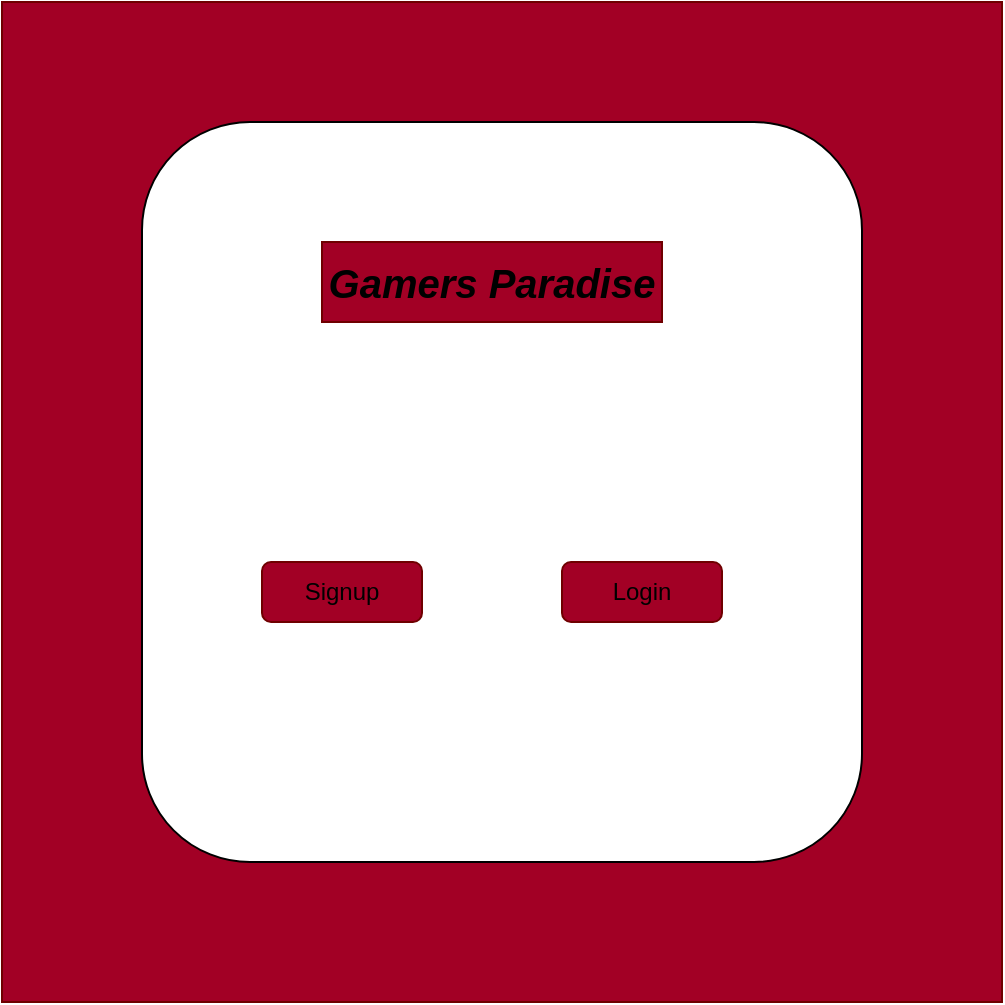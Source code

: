 <mxfile version="13.10.0" type="embed" pages="2">
    <diagram id="uhoOEoI9hlLcXCTmFK3V" name="Login">
        <mxGraphModel dx="1132" dy="314" grid="1" gridSize="10" guides="1" tooltips="1" connect="1" arrows="1" fold="1" page="1" pageScale="1" pageWidth="850" pageHeight="1100" math="0" shadow="0">
            <root>
                <mxCell id="0"/>
                <mxCell id="1" parent="0"/>
                <mxCell id="4" value="" style="whiteSpace=wrap;html=1;aspect=fixed;fillColor=#a20025;strokeColor=#6F0000;fontColor=#ffffff;" parent="1" vertex="1">
                    <mxGeometry x="-60" y="10" width="500" height="500" as="geometry"/>
                </mxCell>
                <mxCell id="5" value="" style="rounded=1;whiteSpace=wrap;html=1;" parent="1" vertex="1">
                    <mxGeometry x="10" y="70" width="360" height="370" as="geometry"/>
                </mxCell>
                <mxCell id="6" value="&lt;font style=&quot;font-size: 20px&quot; color=&quot;#000000&quot;&gt;&lt;i&gt;&lt;b&gt;Gamers Paradise&lt;/b&gt;&lt;/i&gt;&lt;/font&gt;" style="text;html=1;align=center;verticalAlign=middle;whiteSpace=wrap;rounded=0;fillColor=#a20025;strokeColor=#6F0000;fontColor=#ffffff;" parent="1" vertex="1">
                    <mxGeometry x="100" y="130" width="170" height="40" as="geometry"/>
                </mxCell>
                <mxCell id="7" value="" style="rounded=1;whiteSpace=wrap;html=1;fillColor=#a20025;strokeColor=#6F0000;fontColor=#ffffff;" parent="1" vertex="1">
                    <mxGeometry x="70" y="290" width="80" height="30" as="geometry"/>
                </mxCell>
                <mxCell id="8" value="" style="rounded=1;whiteSpace=wrap;html=1;fillColor=#a20025;strokeColor=#6F0000;fontColor=#ffffff;" parent="1" vertex="1">
                    <mxGeometry x="220" y="290" width="80" height="30" as="geometry"/>
                </mxCell>
                <mxCell id="9" value="&lt;font color=&quot;#000000&quot;&gt;Signup&lt;/font&gt;" style="text;html=1;strokeColor=none;fillColor=none;align=center;verticalAlign=middle;whiteSpace=wrap;rounded=0;" parent="1" vertex="1">
                    <mxGeometry x="90" y="295" width="40" height="20" as="geometry"/>
                </mxCell>
                <mxCell id="10" value="&lt;font color=&quot;#000000&quot;&gt;Login&lt;/font&gt;" style="text;html=1;strokeColor=none;fillColor=none;align=center;verticalAlign=middle;whiteSpace=wrap;rounded=0;" parent="1" vertex="1">
                    <mxGeometry x="240" y="295" width="40" height="20" as="geometry"/>
                </mxCell>
            </root>
        </mxGraphModel>
    </diagram>
    <diagram id="1E_OPK0Mgo3vjYOfdW7N" name="Table Templates">
        <mxGraphModel dx="1937" dy="773" grid="1" gridSize="10" guides="1" tooltips="1" connect="1" arrows="1" fold="1" page="1" pageScale="1" pageWidth="850" pageHeight="1100" math="0" shadow="0">
            <root>
                <mxCell id="Cr14tQAcP34XCD-SKwX_-0"/>
                <mxCell id="Cr14tQAcP34XCD-SKwX_-1" parent="Cr14tQAcP34XCD-SKwX_-0"/>
                <mxCell id="Cr14tQAcP34XCD-SKwX_-2" value="" style="edgeStyle=entityRelationEdgeStyle;endArrow=ERzeroToMany;startArrow=ERone;endFill=1;startFill=0;" parent="Cr14tQAcP34XCD-SKwX_-1" source="Cr14tQAcP34XCD-SKwX_-37" target="Cr14tQAcP34XCD-SKwX_-8" edge="1">
                    <mxGeometry width="100" height="100" relative="1" as="geometry">
                        <mxPoint x="340" y="720" as="sourcePoint"/>
                        <mxPoint x="440" y="620" as="targetPoint"/>
                    </mxGeometry>
                </mxCell>
                <mxCell id="Cr14tQAcP34XCD-SKwX_-3" value="" style="edgeStyle=entityRelationEdgeStyle;endArrow=ERzeroToMany;startArrow=ERone;endFill=1;startFill=0;" parent="Cr14tQAcP34XCD-SKwX_-1" source="Cr14tQAcP34XCD-SKwX_-5" target="Cr14tQAcP34XCD-SKwX_-30" edge="1">
                    <mxGeometry width="100" height="100" relative="1" as="geometry">
                        <mxPoint x="400" y="180" as="sourcePoint"/>
                        <mxPoint x="400" y="480" as="targetPoint"/>
                    </mxGeometry>
                </mxCell>
                <mxCell id="Cr14tQAcP34XCD-SKwX_-4" value="Posts" style="shape=table;startSize=30;container=1;collapsible=1;childLayout=tableLayout;fixedRows=1;rowLines=0;fontStyle=1;align=center;resizeLast=1;" parent="Cr14tQAcP34XCD-SKwX_-1" vertex="1">
                    <mxGeometry x="500" y="185" width="250" height="220" as="geometry"/>
                </mxCell>
                <mxCell id="Cr14tQAcP34XCD-SKwX_-5" value="" style="shape=partialRectangle;collapsible=0;dropTarget=0;pointerEvents=0;fillColor=none;points=[[0,0.5],[1,0.5]];portConstraint=eastwest;top=0;left=0;right=0;bottom=1;" parent="Cr14tQAcP34XCD-SKwX_-4" vertex="1">
                    <mxGeometry y="30" width="250" height="30" as="geometry"/>
                </mxCell>
                <mxCell id="Cr14tQAcP34XCD-SKwX_-6" value="PK" style="shape=partialRectangle;overflow=hidden;connectable=0;fillColor=none;top=0;left=0;bottom=0;right=0;fontStyle=1;" parent="Cr14tQAcP34XCD-SKwX_-5" vertex="1">
                    <mxGeometry width="30" height="30" as="geometry"/>
                </mxCell>
                <mxCell id="Cr14tQAcP34XCD-SKwX_-7" value="id" style="shape=partialRectangle;overflow=hidden;connectable=0;fillColor=none;top=0;left=0;bottom=0;right=0;align=left;spacingLeft=6;fontStyle=5;" parent="Cr14tQAcP34XCD-SKwX_-5" vertex="1">
                    <mxGeometry x="30" width="220" height="30" as="geometry"/>
                </mxCell>
                <mxCell id="Cr14tQAcP34XCD-SKwX_-8" value="" style="shape=partialRectangle;collapsible=0;dropTarget=0;pointerEvents=0;fillColor=none;points=[[0,0.5],[1,0.5]];portConstraint=eastwest;top=0;left=0;right=0;bottom=0;" parent="Cr14tQAcP34XCD-SKwX_-4" vertex="1">
                    <mxGeometry y="60" width="250" height="30" as="geometry"/>
                </mxCell>
                <mxCell id="Cr14tQAcP34XCD-SKwX_-9" value="FK1" style="shape=partialRectangle;overflow=hidden;connectable=0;fillColor=none;top=0;left=0;bottom=0;right=0;" parent="Cr14tQAcP34XCD-SKwX_-8" vertex="1">
                    <mxGeometry width="30" height="30" as="geometry"/>
                </mxCell>
                <mxCell id="Cr14tQAcP34XCD-SKwX_-10" value="userid" style="shape=partialRectangle;overflow=hidden;connectable=0;fillColor=none;top=0;left=0;bottom=0;right=0;align=left;spacingLeft=6;" parent="Cr14tQAcP34XCD-SKwX_-8" vertex="1">
                    <mxGeometry x="30" width="220" height="30" as="geometry"/>
                </mxCell>
                <mxCell id="Cr14tQAcP34XCD-SKwX_-11" value="" style="shape=partialRectangle;collapsible=0;dropTarget=0;pointerEvents=0;fillColor=none;points=[[0,0.5],[1,0.5]];portConstraint=eastwest;top=0;left=0;right=0;bottom=0;" parent="Cr14tQAcP34XCD-SKwX_-4" vertex="1">
                    <mxGeometry y="90" width="250" height="30" as="geometry"/>
                </mxCell>
                <mxCell id="Cr14tQAcP34XCD-SKwX_-12" value="" style="shape=partialRectangle;overflow=hidden;connectable=0;fillColor=none;top=0;left=0;bottom=0;right=0;" parent="Cr14tQAcP34XCD-SKwX_-11" vertex="1">
                    <mxGeometry width="30" height="30" as="geometry"/>
                </mxCell>
                <mxCell id="Cr14tQAcP34XCD-SKwX_-13" value="title" style="shape=partialRectangle;overflow=hidden;connectable=0;fillColor=none;top=0;left=0;bottom=0;right=0;align=left;spacingLeft=6;" parent="Cr14tQAcP34XCD-SKwX_-11" vertex="1">
                    <mxGeometry x="30" width="220" height="30" as="geometry"/>
                </mxCell>
                <mxCell id="Cr14tQAcP34XCD-SKwX_-14" value="" style="shape=partialRectangle;collapsible=0;dropTarget=0;pointerEvents=0;fillColor=none;points=[[0,0.5],[1,0.5]];portConstraint=eastwest;top=0;left=0;right=0;bottom=0;" parent="Cr14tQAcP34XCD-SKwX_-4" vertex="1">
                    <mxGeometry y="120" width="250" height="30" as="geometry"/>
                </mxCell>
                <mxCell id="Cr14tQAcP34XCD-SKwX_-15" value="" style="shape=partialRectangle;overflow=hidden;connectable=0;fillColor=none;top=0;left=0;bottom=0;right=0;" parent="Cr14tQAcP34XCD-SKwX_-14" vertex="1">
                    <mxGeometry width="30" height="30" as="geometry"/>
                </mxCell>
                <mxCell id="Cr14tQAcP34XCD-SKwX_-16" value="media" style="shape=partialRectangle;overflow=hidden;connectable=0;fillColor=none;top=0;left=0;bottom=0;right=0;align=left;spacingLeft=6;" parent="Cr14tQAcP34XCD-SKwX_-14" vertex="1">
                    <mxGeometry x="30" width="220" height="30" as="geometry"/>
                </mxCell>
                <mxCell id="Cr14tQAcP34XCD-SKwX_-20" value="" style="shape=partialRectangle;collapsible=0;dropTarget=0;pointerEvents=0;fillColor=none;points=[[0,0.5],[1,0.5]];portConstraint=eastwest;top=0;left=0;right=0;bottom=0;" parent="Cr14tQAcP34XCD-SKwX_-4" vertex="1">
                    <mxGeometry y="150" width="250" height="30" as="geometry"/>
                </mxCell>
                <mxCell id="Cr14tQAcP34XCD-SKwX_-21" value="" style="shape=partialRectangle;overflow=hidden;connectable=0;fillColor=none;top=0;left=0;bottom=0;right=0;" parent="Cr14tQAcP34XCD-SKwX_-20" vertex="1">
                    <mxGeometry width="30" height="30" as="geometry"/>
                </mxCell>
                <mxCell id="Cr14tQAcP34XCD-SKwX_-22" value="content" style="shape=partialRectangle;overflow=hidden;connectable=0;fillColor=none;top=0;left=0;bottom=0;right=0;align=left;spacingLeft=6;" parent="Cr14tQAcP34XCD-SKwX_-20" vertex="1">
                    <mxGeometry x="30" width="220" height="30" as="geometry"/>
                </mxCell>
                <mxCell id="LQPsVjAkpiscX7ChKGDd-3" value="" style="shape=partialRectangle;collapsible=0;dropTarget=0;pointerEvents=0;fillColor=none;points=[[0,0.5],[1,0.5]];portConstraint=eastwest;top=0;left=0;right=0;bottom=0;" parent="Cr14tQAcP34XCD-SKwX_-4" vertex="1">
                    <mxGeometry y="180" width="250" height="30" as="geometry"/>
                </mxCell>
                <mxCell id="LQPsVjAkpiscX7ChKGDd-4" value="" style="shape=partialRectangle;overflow=hidden;connectable=0;fillColor=none;top=0;left=0;bottom=0;right=0;" parent="LQPsVjAkpiscX7ChKGDd-3" vertex="1">
                    <mxGeometry width="30" height="30" as="geometry"/>
                </mxCell>
                <mxCell id="LQPsVjAkpiscX7ChKGDd-5" value="gameid" style="shape=partialRectangle;overflow=hidden;connectable=0;fillColor=none;top=0;left=0;bottom=0;right=0;align=left;spacingLeft=6;" parent="LQPsVjAkpiscX7ChKGDd-3" vertex="1">
                    <mxGeometry x="30" width="220" height="30" as="geometry"/>
                </mxCell>
                <mxCell id="Cr14tQAcP34XCD-SKwX_-23" value="Comments" style="shape=table;startSize=30;container=1;collapsible=1;childLayout=tableLayout;fixedRows=1;rowLines=0;fontStyle=1;align=center;resizeLast=1;" parent="Cr14tQAcP34XCD-SKwX_-1" vertex="1">
                    <mxGeometry x="505" y="680" width="250" height="160" as="geometry"/>
                </mxCell>
                <mxCell id="Cr14tQAcP34XCD-SKwX_-24" value="" style="shape=partialRectangle;collapsible=0;dropTarget=0;pointerEvents=0;fillColor=none;points=[[0,0.5],[1,0.5]];portConstraint=eastwest;top=0;left=0;right=0;bottom=1;" parent="Cr14tQAcP34XCD-SKwX_-23" vertex="1">
                    <mxGeometry y="30" width="250" height="30" as="geometry"/>
                </mxCell>
                <mxCell id="Cr14tQAcP34XCD-SKwX_-25" value="PK" style="shape=partialRectangle;overflow=hidden;connectable=0;fillColor=none;top=0;left=0;bottom=0;right=0;fontStyle=1;" parent="Cr14tQAcP34XCD-SKwX_-24" vertex="1">
                    <mxGeometry width="30" height="30" as="geometry"/>
                </mxCell>
                <mxCell id="Cr14tQAcP34XCD-SKwX_-26" value="id" style="shape=partialRectangle;overflow=hidden;connectable=0;fillColor=none;top=0;left=0;bottom=0;right=0;align=left;spacingLeft=6;fontStyle=5;" parent="Cr14tQAcP34XCD-SKwX_-24" vertex="1">
                    <mxGeometry x="30" width="220" height="30" as="geometry"/>
                </mxCell>
                <mxCell id="Cr14tQAcP34XCD-SKwX_-27" value="" style="shape=partialRectangle;collapsible=0;dropTarget=0;pointerEvents=0;fillColor=none;points=[[0,0.5],[1,0.5]];portConstraint=eastwest;top=0;left=0;right=0;bottom=0;" parent="Cr14tQAcP34XCD-SKwX_-23" vertex="1">
                    <mxGeometry y="60" width="250" height="30" as="geometry"/>
                </mxCell>
                <mxCell id="Cr14tQAcP34XCD-SKwX_-28" value="FK1" style="shape=partialRectangle;overflow=hidden;connectable=0;fillColor=none;top=0;left=0;bottom=0;right=0;" parent="Cr14tQAcP34XCD-SKwX_-27" vertex="1">
                    <mxGeometry width="30" height="30" as="geometry"/>
                </mxCell>
                <mxCell id="Cr14tQAcP34XCD-SKwX_-29" value="userid" style="shape=partialRectangle;overflow=hidden;connectable=0;fillColor=none;top=0;left=0;bottom=0;right=0;align=left;spacingLeft=6;" parent="Cr14tQAcP34XCD-SKwX_-27" vertex="1">
                    <mxGeometry x="30" width="220" height="30" as="geometry"/>
                </mxCell>
                <mxCell id="Cr14tQAcP34XCD-SKwX_-30" value="" style="shape=partialRectangle;collapsible=0;dropTarget=0;pointerEvents=0;fillColor=none;points=[[0,0.5],[1,0.5]];portConstraint=eastwest;top=0;left=0;right=0;bottom=0;" parent="Cr14tQAcP34XCD-SKwX_-23" vertex="1">
                    <mxGeometry y="90" width="250" height="30" as="geometry"/>
                </mxCell>
                <mxCell id="Cr14tQAcP34XCD-SKwX_-31" value="FK2" style="shape=partialRectangle;overflow=hidden;connectable=0;fillColor=none;top=0;left=0;bottom=0;right=0;" parent="Cr14tQAcP34XCD-SKwX_-30" vertex="1">
                    <mxGeometry width="30" height="30" as="geometry"/>
                </mxCell>
                <mxCell id="Cr14tQAcP34XCD-SKwX_-32" value="postid" style="shape=partialRectangle;overflow=hidden;connectable=0;fillColor=none;top=0;left=0;bottom=0;right=0;align=left;spacingLeft=6;" parent="Cr14tQAcP34XCD-SKwX_-30" vertex="1">
                    <mxGeometry x="30" width="220" height="30" as="geometry"/>
                </mxCell>
                <mxCell id="Cr14tQAcP34XCD-SKwX_-33" value="" style="shape=partialRectangle;collapsible=0;dropTarget=0;pointerEvents=0;fillColor=none;points=[[0,0.5],[1,0.5]];portConstraint=eastwest;top=0;left=0;right=0;bottom=0;" parent="Cr14tQAcP34XCD-SKwX_-23" vertex="1">
                    <mxGeometry y="120" width="250" height="30" as="geometry"/>
                </mxCell>
                <mxCell id="Cr14tQAcP34XCD-SKwX_-34" value="" style="shape=partialRectangle;overflow=hidden;connectable=0;fillColor=none;top=0;left=0;bottom=0;right=0;" parent="Cr14tQAcP34XCD-SKwX_-33" vertex="1">
                    <mxGeometry width="30" height="30" as="geometry"/>
                </mxCell>
                <mxCell id="Cr14tQAcP34XCD-SKwX_-35" value="content" style="shape=partialRectangle;overflow=hidden;connectable=0;fillColor=none;top=0;left=0;bottom=0;right=0;align=left;spacingLeft=6;" parent="Cr14tQAcP34XCD-SKwX_-33" vertex="1">
                    <mxGeometry x="30" width="220" height="30" as="geometry"/>
                </mxCell>
                <mxCell id="Cr14tQAcP34XCD-SKwX_-36" value="User" style="shape=table;startSize=30;container=1;collapsible=1;childLayout=tableLayout;fixedRows=1;rowLines=0;fontStyle=1;align=center;resizeLast=1;" parent="Cr14tQAcP34XCD-SKwX_-1" vertex="1">
                    <mxGeometry x="80" y="110" width="250" height="190" as="geometry"/>
                </mxCell>
                <mxCell id="Cr14tQAcP34XCD-SKwX_-37" value="" style="shape=partialRectangle;collapsible=0;dropTarget=0;pointerEvents=0;fillColor=none;points=[[0,0.5],[1,0.5]];portConstraint=eastwest;top=0;left=0;right=0;bottom=1;" parent="Cr14tQAcP34XCD-SKwX_-36" vertex="1">
                    <mxGeometry y="30" width="250" height="30" as="geometry"/>
                </mxCell>
                <mxCell id="Cr14tQAcP34XCD-SKwX_-38" value="PK" style="shape=partialRectangle;overflow=hidden;connectable=0;fillColor=none;top=0;left=0;bottom=0;right=0;fontStyle=1;" parent="Cr14tQAcP34XCD-SKwX_-37" vertex="1">
                    <mxGeometry width="30" height="30" as="geometry"/>
                </mxCell>
                <mxCell id="Cr14tQAcP34XCD-SKwX_-39" value="id" style="shape=partialRectangle;overflow=hidden;connectable=0;fillColor=none;top=0;left=0;bottom=0;right=0;align=left;spacingLeft=6;fontStyle=5;" parent="Cr14tQAcP34XCD-SKwX_-37" vertex="1">
                    <mxGeometry x="30" width="220" height="30" as="geometry"/>
                </mxCell>
                <mxCell id="Cr14tQAcP34XCD-SKwX_-40" value="" style="shape=partialRectangle;collapsible=0;dropTarget=0;pointerEvents=0;fillColor=none;points=[[0,0.5],[1,0.5]];portConstraint=eastwest;top=0;left=0;right=0;bottom=0;" parent="Cr14tQAcP34XCD-SKwX_-36" vertex="1">
                    <mxGeometry y="60" width="250" height="30" as="geometry"/>
                </mxCell>
                <mxCell id="Cr14tQAcP34XCD-SKwX_-41" value="" style="shape=partialRectangle;overflow=hidden;connectable=0;fillColor=none;top=0;left=0;bottom=0;right=0;" parent="Cr14tQAcP34XCD-SKwX_-40" vertex="1">
                    <mxGeometry width="30" height="30" as="geometry"/>
                </mxCell>
                <mxCell id="Cr14tQAcP34XCD-SKwX_-42" value="name" style="shape=partialRectangle;overflow=hidden;connectable=0;fillColor=none;top=0;left=0;bottom=0;right=0;align=left;spacingLeft=6;" parent="Cr14tQAcP34XCD-SKwX_-40" vertex="1">
                    <mxGeometry x="30" width="220" height="30" as="geometry"/>
                </mxCell>
                <mxCell id="Cr14tQAcP34XCD-SKwX_-43" value="" style="shape=partialRectangle;collapsible=0;dropTarget=0;pointerEvents=0;fillColor=none;points=[[0,0.5],[1,0.5]];portConstraint=eastwest;top=0;left=0;right=0;bottom=0;" parent="Cr14tQAcP34XCD-SKwX_-36" vertex="1">
                    <mxGeometry y="90" width="250" height="30" as="geometry"/>
                </mxCell>
                <mxCell id="Cr14tQAcP34XCD-SKwX_-44" value="" style="shape=partialRectangle;overflow=hidden;connectable=0;fillColor=none;top=0;left=0;bottom=0;right=0;" parent="Cr14tQAcP34XCD-SKwX_-43" vertex="1">
                    <mxGeometry width="30" height="30" as="geometry"/>
                </mxCell>
                <mxCell id="Cr14tQAcP34XCD-SKwX_-45" value="username" style="shape=partialRectangle;overflow=hidden;connectable=0;fillColor=none;top=0;left=0;bottom=0;right=0;align=left;spacingLeft=6;" parent="Cr14tQAcP34XCD-SKwX_-43" vertex="1">
                    <mxGeometry x="30" width="220" height="30" as="geometry"/>
                </mxCell>
                <mxCell id="Cr14tQAcP34XCD-SKwX_-46" value="" style="shape=partialRectangle;collapsible=0;dropTarget=0;pointerEvents=0;fillColor=none;points=[[0,0.5],[1,0.5]];portConstraint=eastwest;top=0;left=0;right=0;bottom=0;" parent="Cr14tQAcP34XCD-SKwX_-36" vertex="1">
                    <mxGeometry y="120" width="250" height="30" as="geometry"/>
                </mxCell>
                <mxCell id="Cr14tQAcP34XCD-SKwX_-47" value="" style="shape=partialRectangle;overflow=hidden;connectable=0;fillColor=none;top=0;left=0;bottom=0;right=0;" parent="Cr14tQAcP34XCD-SKwX_-46" vertex="1">
                    <mxGeometry width="30" height="30" as="geometry"/>
                </mxCell>
                <mxCell id="Cr14tQAcP34XCD-SKwX_-48" value="hash" style="shape=partialRectangle;overflow=hidden;connectable=0;fillColor=none;top=0;left=0;bottom=0;right=0;align=left;spacingLeft=6;" parent="Cr14tQAcP34XCD-SKwX_-46" vertex="1">
                    <mxGeometry x="30" width="220" height="30" as="geometry"/>
                </mxCell>
                <mxCell id="Cr14tQAcP34XCD-SKwX_-49" value="" style="shape=partialRectangle;collapsible=0;dropTarget=0;pointerEvents=0;fillColor=none;points=[[0,0.5],[1,0.5]];portConstraint=eastwest;top=0;left=0;right=0;bottom=0;" parent="Cr14tQAcP34XCD-SKwX_-36" vertex="1">
                    <mxGeometry y="150" width="250" height="30" as="geometry"/>
                </mxCell>
                <mxCell id="Cr14tQAcP34XCD-SKwX_-50" value="" style="shape=partialRectangle;overflow=hidden;connectable=0;fillColor=none;top=0;left=0;bottom=0;right=0;" parent="Cr14tQAcP34XCD-SKwX_-49" vertex="1">
                    <mxGeometry width="30" height="30" as="geometry"/>
                </mxCell>
                <mxCell id="Cr14tQAcP34XCD-SKwX_-51" value="email" style="shape=partialRectangle;overflow=hidden;connectable=0;fillColor=none;top=0;left=0;bottom=0;right=0;align=left;spacingLeft=6;" parent="Cr14tQAcP34XCD-SKwX_-49" vertex="1">
                    <mxGeometry x="30" width="220" height="30" as="geometry"/>
                </mxCell>
                <mxCell id="Cr14tQAcP34XCD-SKwX_-52" value="Votes" style="shape=table;startSize=30;container=1;collapsible=1;childLayout=tableLayout;fixedRows=1;rowLines=0;fontStyle=1;align=center;resizeLast=1;" parent="Cr14tQAcP34XCD-SKwX_-1" vertex="1">
                    <mxGeometry x="60" y="340" width="250" height="190" as="geometry"/>
                </mxCell>
                <mxCell id="Cr14tQAcP34XCD-SKwX_-53" value="" style="shape=partialRectangle;collapsible=0;dropTarget=0;pointerEvents=0;fillColor=none;points=[[0,0.5],[1,0.5]];portConstraint=eastwest;top=0;left=0;right=0;bottom=1;" parent="Cr14tQAcP34XCD-SKwX_-52" vertex="1">
                    <mxGeometry y="30" width="250" height="30" as="geometry"/>
                </mxCell>
                <mxCell id="Cr14tQAcP34XCD-SKwX_-54" value="PK" style="shape=partialRectangle;overflow=hidden;connectable=0;fillColor=none;top=0;left=0;bottom=0;right=0;fontStyle=1;" parent="Cr14tQAcP34XCD-SKwX_-53" vertex="1">
                    <mxGeometry width="30" height="30" as="geometry"/>
                </mxCell>
                <mxCell id="Cr14tQAcP34XCD-SKwX_-55" value="id" style="shape=partialRectangle;overflow=hidden;connectable=0;fillColor=none;top=0;left=0;bottom=0;right=0;align=left;spacingLeft=6;fontStyle=5;" parent="Cr14tQAcP34XCD-SKwX_-53" vertex="1">
                    <mxGeometry x="30" width="220" height="30" as="geometry"/>
                </mxCell>
                <mxCell id="Cr14tQAcP34XCD-SKwX_-56" value="" style="shape=partialRectangle;collapsible=0;dropTarget=0;pointerEvents=0;fillColor=none;points=[[0,0.5],[1,0.5]];portConstraint=eastwest;top=0;left=0;right=0;bottom=0;" parent="Cr14tQAcP34XCD-SKwX_-52" vertex="1">
                    <mxGeometry y="60" width="250" height="30" as="geometry"/>
                </mxCell>
                <mxCell id="Cr14tQAcP34XCD-SKwX_-57" value="" style="shape=partialRectangle;overflow=hidden;connectable=0;fillColor=none;top=0;left=0;bottom=0;right=0;" parent="Cr14tQAcP34XCD-SKwX_-56" vertex="1">
                    <mxGeometry width="30" height="30" as="geometry"/>
                </mxCell>
                <mxCell id="Cr14tQAcP34XCD-SKwX_-58" value="userid" style="shape=partialRectangle;overflow=hidden;connectable=0;fillColor=none;top=0;left=0;bottom=0;right=0;align=left;spacingLeft=6;" parent="Cr14tQAcP34XCD-SKwX_-56" vertex="1">
                    <mxGeometry x="30" width="220" height="30" as="geometry"/>
                </mxCell>
                <mxCell id="Cr14tQAcP34XCD-SKwX_-59" value="" style="shape=partialRectangle;collapsible=0;dropTarget=0;pointerEvents=0;fillColor=none;points=[[0,0.5],[1,0.5]];portConstraint=eastwest;top=0;left=0;right=0;bottom=0;" parent="Cr14tQAcP34XCD-SKwX_-52" vertex="1">
                    <mxGeometry y="90" width="250" height="30" as="geometry"/>
                </mxCell>
                <mxCell id="Cr14tQAcP34XCD-SKwX_-60" value="FK2" style="shape=partialRectangle;overflow=hidden;connectable=0;fillColor=none;top=0;left=0;bottom=0;right=0;" parent="Cr14tQAcP34XCD-SKwX_-59" vertex="1">
                    <mxGeometry width="30" height="30" as="geometry"/>
                </mxCell>
                <mxCell id="Cr14tQAcP34XCD-SKwX_-61" value="postid" style="shape=partialRectangle;overflow=hidden;connectable=0;fillColor=none;top=0;left=0;bottom=0;right=0;align=left;spacingLeft=6;" parent="Cr14tQAcP34XCD-SKwX_-59" vertex="1">
                    <mxGeometry x="30" width="220" height="30" as="geometry"/>
                </mxCell>
                <mxCell id="Cr14tQAcP34XCD-SKwX_-62" value="" style="shape=partialRectangle;collapsible=0;dropTarget=0;pointerEvents=0;fillColor=none;points=[[0,0.5],[1,0.5]];portConstraint=eastwest;top=0;left=0;right=0;bottom=0;" parent="Cr14tQAcP34XCD-SKwX_-52" vertex="1">
                    <mxGeometry y="120" width="250" height="30" as="geometry"/>
                </mxCell>
                <mxCell id="Cr14tQAcP34XCD-SKwX_-63" value="" style="shape=partialRectangle;overflow=hidden;connectable=0;fillColor=none;top=0;left=0;bottom=0;right=0;" parent="Cr14tQAcP34XCD-SKwX_-62" vertex="1">
                    <mxGeometry width="30" height="30" as="geometry"/>
                </mxCell>
                <mxCell id="Cr14tQAcP34XCD-SKwX_-64" value="upvote (ALLOW NULL: TRUE)" style="shape=partialRectangle;overflow=hidden;connectable=0;fillColor=none;top=0;left=0;bottom=0;right=0;align=left;spacingLeft=6;" parent="Cr14tQAcP34XCD-SKwX_-62" vertex="1">
                    <mxGeometry x="30" width="220" height="30" as="geometry"/>
                </mxCell>
                <mxCell id="Cr14tQAcP34XCD-SKwX_-65" value="" style="shape=partialRectangle;collapsible=0;dropTarget=0;pointerEvents=0;fillColor=none;points=[[0,0.5],[1,0.5]];portConstraint=eastwest;top=0;left=0;right=0;bottom=0;" parent="Cr14tQAcP34XCD-SKwX_-52" vertex="1">
                    <mxGeometry y="150" width="250" height="30" as="geometry"/>
                </mxCell>
                <mxCell id="Cr14tQAcP34XCD-SKwX_-66" value="" style="shape=partialRectangle;overflow=hidden;connectable=0;fillColor=none;top=0;left=0;bottom=0;right=0;" parent="Cr14tQAcP34XCD-SKwX_-65" vertex="1">
                    <mxGeometry width="30" height="30" as="geometry"/>
                </mxCell>
                <mxCell id="Cr14tQAcP34XCD-SKwX_-67" value="downvote (ALLOW NULL: TRUE)" style="shape=partialRectangle;overflow=hidden;connectable=0;fillColor=none;top=0;left=0;bottom=0;right=0;align=left;spacingLeft=6;" parent="Cr14tQAcP34XCD-SKwX_-65" vertex="1">
                    <mxGeometry x="30" width="220" height="30" as="geometry"/>
                </mxCell>
                <mxCell id="Cr14tQAcP34XCD-SKwX_-68" value="Tags_to_Posts" style="shape=table;startSize=30;container=1;collapsible=1;childLayout=tableLayout;fixedRows=1;rowLines=0;fontStyle=1;align=center;resizeLast=1;" parent="Cr14tQAcP34XCD-SKwX_-1" vertex="1">
                    <mxGeometry x="530" y="470" width="250" height="130" as="geometry"/>
                </mxCell>
                <mxCell id="Cr14tQAcP34XCD-SKwX_-69" value="" style="shape=partialRectangle;collapsible=0;dropTarget=0;pointerEvents=0;fillColor=none;points=[[0,0.5],[1,0.5]];portConstraint=eastwest;top=0;left=0;right=0;bottom=1;" parent="Cr14tQAcP34XCD-SKwX_-68" vertex="1">
                    <mxGeometry y="30" width="250" height="30" as="geometry"/>
                </mxCell>
                <mxCell id="Cr14tQAcP34XCD-SKwX_-70" value="PK" style="shape=partialRectangle;overflow=hidden;connectable=0;fillColor=none;top=0;left=0;bottom=0;right=0;fontStyle=1;" parent="Cr14tQAcP34XCD-SKwX_-69" vertex="1">
                    <mxGeometry width="30" height="30" as="geometry"/>
                </mxCell>
                <mxCell id="Cr14tQAcP34XCD-SKwX_-71" value="id" style="shape=partialRectangle;overflow=hidden;connectable=0;fillColor=none;top=0;left=0;bottom=0;right=0;align=left;spacingLeft=6;fontStyle=5;" parent="Cr14tQAcP34XCD-SKwX_-69" vertex="1">
                    <mxGeometry x="30" width="220" height="30" as="geometry"/>
                </mxCell>
                <mxCell id="Cr14tQAcP34XCD-SKwX_-72" value="" style="shape=partialRectangle;collapsible=0;dropTarget=0;pointerEvents=0;fillColor=none;points=[[0,0.5],[1,0.5]];portConstraint=eastwest;top=0;left=0;right=0;bottom=0;" parent="Cr14tQAcP34XCD-SKwX_-68" vertex="1">
                    <mxGeometry y="60" width="250" height="30" as="geometry"/>
                </mxCell>
                <mxCell id="Cr14tQAcP34XCD-SKwX_-73" value="FK1" style="shape=partialRectangle;overflow=hidden;connectable=0;fillColor=none;top=0;left=0;bottom=0;right=0;" parent="Cr14tQAcP34XCD-SKwX_-72" vertex="1">
                    <mxGeometry width="30" height="30" as="geometry"/>
                </mxCell>
                <mxCell id="Cr14tQAcP34XCD-SKwX_-74" value="tagid" style="shape=partialRectangle;overflow=hidden;connectable=0;fillColor=none;top=0;left=0;bottom=0;right=0;align=left;spacingLeft=6;" parent="Cr14tQAcP34XCD-SKwX_-72" vertex="1">
                    <mxGeometry x="30" width="220" height="30" as="geometry"/>
                </mxCell>
                <mxCell id="Cr14tQAcP34XCD-SKwX_-75" value="" style="shape=partialRectangle;collapsible=0;dropTarget=0;pointerEvents=0;fillColor=none;points=[[0,0.5],[1,0.5]];portConstraint=eastwest;top=0;left=0;right=0;bottom=0;" parent="Cr14tQAcP34XCD-SKwX_-68" vertex="1">
                    <mxGeometry y="90" width="250" height="30" as="geometry"/>
                </mxCell>
                <mxCell id="Cr14tQAcP34XCD-SKwX_-76" value="FK2" style="shape=partialRectangle;overflow=hidden;connectable=0;fillColor=none;top=0;left=0;bottom=0;right=0;" parent="Cr14tQAcP34XCD-SKwX_-75" vertex="1">
                    <mxGeometry width="30" height="30" as="geometry"/>
                </mxCell>
                <mxCell id="Cr14tQAcP34XCD-SKwX_-77" value="postid" style="shape=partialRectangle;overflow=hidden;connectable=0;fillColor=none;top=0;left=0;bottom=0;right=0;align=left;spacingLeft=6;" parent="Cr14tQAcP34XCD-SKwX_-75" vertex="1">
                    <mxGeometry x="30" width="220" height="30" as="geometry"/>
                </mxCell>
                <mxCell id="Cr14tQAcP34XCD-SKwX_-78" value="Tags" style="shape=table;startSize=30;container=1;collapsible=1;childLayout=tableLayout;fixedRows=1;rowLines=0;fontStyle=1;align=center;resizeLast=1;" parent="Cr14tQAcP34XCD-SKwX_-1" vertex="1">
                    <mxGeometry x="40" y="550" width="250" height="100" as="geometry"/>
                </mxCell>
                <mxCell id="Cr14tQAcP34XCD-SKwX_-79" value="" style="shape=partialRectangle;collapsible=0;dropTarget=0;pointerEvents=0;fillColor=none;points=[[0,0.5],[1,0.5]];portConstraint=eastwest;top=0;left=0;right=0;bottom=1;" parent="Cr14tQAcP34XCD-SKwX_-78" vertex="1">
                    <mxGeometry y="30" width="250" height="30" as="geometry"/>
                </mxCell>
                <mxCell id="Cr14tQAcP34XCD-SKwX_-80" value="PK" style="shape=partialRectangle;overflow=hidden;connectable=0;fillColor=none;top=0;left=0;bottom=0;right=0;fontStyle=1;" parent="Cr14tQAcP34XCD-SKwX_-79" vertex="1">
                    <mxGeometry width="30" height="30" as="geometry"/>
                </mxCell>
                <mxCell id="Cr14tQAcP34XCD-SKwX_-81" value="id" style="shape=partialRectangle;overflow=hidden;connectable=0;fillColor=none;top=0;left=0;bottom=0;right=0;align=left;spacingLeft=6;fontStyle=5;" parent="Cr14tQAcP34XCD-SKwX_-79" vertex="1">
                    <mxGeometry x="30" width="220" height="30" as="geometry"/>
                </mxCell>
                <mxCell id="Cr14tQAcP34XCD-SKwX_-82" value="" style="shape=partialRectangle;collapsible=0;dropTarget=0;pointerEvents=0;fillColor=none;points=[[0,0.5],[1,0.5]];portConstraint=eastwest;top=0;left=0;right=0;bottom=0;" parent="Cr14tQAcP34XCD-SKwX_-78" vertex="1">
                    <mxGeometry y="60" width="250" height="30" as="geometry"/>
                </mxCell>
                <mxCell id="Cr14tQAcP34XCD-SKwX_-83" value="" style="shape=partialRectangle;overflow=hidden;connectable=0;fillColor=none;top=0;left=0;bottom=0;right=0;" parent="Cr14tQAcP34XCD-SKwX_-82" vertex="1">
                    <mxGeometry width="30" height="30" as="geometry"/>
                </mxCell>
                <mxCell id="Cr14tQAcP34XCD-SKwX_-84" value="tagname" style="shape=partialRectangle;overflow=hidden;connectable=0;fillColor=none;top=0;left=0;bottom=0;right=0;align=left;spacingLeft=6;" parent="Cr14tQAcP34XCD-SKwX_-82" vertex="1">
                    <mxGeometry x="30" width="220" height="30" as="geometry"/>
                </mxCell>
                <mxCell id="Cr14tQAcP34XCD-SKwX_-85" value="" style="edgeStyle=entityRelationEdgeStyle;endArrow=ERzeroToMany;startArrow=ERone;endFill=1;startFill=0;entryX=0;entryY=0.5;entryDx=0;entryDy=0;" parent="Cr14tQAcP34XCD-SKwX_-1" source="Cr14tQAcP34XCD-SKwX_-37" target="Cr14tQAcP34XCD-SKwX_-27" edge="1">
                    <mxGeometry width="100" height="100" relative="1" as="geometry">
                        <mxPoint x="310" y="175" as="sourcePoint"/>
                        <mxPoint x="400" y="205" as="targetPoint"/>
                    </mxGeometry>
                </mxCell>
                <mxCell id="yfN9lNVyqVzMi3J55wE8-0" value="Post belongsTo.User" style="text;html=1;strokeColor=none;fillColor=none;align=center;verticalAlign=middle;whiteSpace=wrap;rounded=0;" parent="Cr14tQAcP34XCD-SKwX_-1" vertex="1">
                    <mxGeometry x="660" y="110" width="140" height="20" as="geometry"/>
                </mxCell>
                <mxCell id="yfN9lNVyqVzMi3J55wE8-1" value="Comments belongsTo.User" style="text;html=1;strokeColor=none;fillColor=none;align=center;verticalAlign=middle;whiteSpace=wrap;rounded=0;" parent="Cr14tQAcP34XCD-SKwX_-1" vertex="1">
                    <mxGeometry x="647.5" y="640" width="170" height="20" as="geometry"/>
                </mxCell>
                <mxCell id="yfN9lNVyqVzMi3J55wE8-2" value="Comments belongsTo.Posts" style="text;html=1;strokeColor=none;fillColor=none;align=center;verticalAlign=middle;whiteSpace=wrap;rounded=0;" parent="Cr14tQAcP34XCD-SKwX_-1" vertex="1">
                    <mxGeometry x="642.5" y="670" width="170" height="20" as="geometry"/>
                </mxCell>
                <mxCell id="yfN9lNVyqVzMi3J55wE8-3" value="User hasMany (models.Comments)" style="text;html=1;strokeColor=none;fillColor=none;align=center;verticalAlign=middle;whiteSpace=wrap;rounded=0;" parent="Cr14tQAcP34XCD-SKwX_-1" vertex="1">
                    <mxGeometry x="40" y="40" width="210" height="20" as="geometry"/>
                </mxCell>
                <mxCell id="yfN9lNVyqVzMi3J55wE8-4" value="User hasMany (models.Posts)" style="text;html=1;strokeColor=none;fillColor=none;align=center;verticalAlign=middle;whiteSpace=wrap;rounded=0;" parent="Cr14tQAcP34XCD-SKwX_-1" vertex="1">
                    <mxGeometry x="40" y="70" width="180" height="20" as="geometry"/>
                </mxCell>
                <mxCell id="yfN9lNVyqVzMi3J55wE8-5" value="Posts hasMany (models.Comments)" style="text;html=1;strokeColor=none;fillColor=none;align=center;verticalAlign=middle;whiteSpace=wrap;rounded=0;" parent="Cr14tQAcP34XCD-SKwX_-1" vertex="1">
                    <mxGeometry x="640" y="90" width="200" height="20" as="geometry"/>
                </mxCell>
                <mxCell id="yfN9lNVyqVzMi3J55wE8-7" value="FK1" style="shape=partialRectangle;overflow=hidden;connectable=0;fillColor=none;top=0;left=0;bottom=0;right=0;" parent="Cr14tQAcP34XCD-SKwX_-1" vertex="1">
                    <mxGeometry x="60" y="400" width="30" height="30" as="geometry"/>
                </mxCell>
                <mxCell id="uFBtuIk5RNtSNfY8417F-0" value="Games" style="shape=table;startSize=30;container=1;collapsible=1;childLayout=tableLayout;fixedRows=1;rowLines=0;fontStyle=1;align=center;resizeLast=1;" parent="Cr14tQAcP34XCD-SKwX_-1" vertex="1">
                    <mxGeometry x="60" y="670" width="250" height="250" as="geometry"/>
                </mxCell>
                <mxCell id="uFBtuIk5RNtSNfY8417F-1" value="" style="shape=partialRectangle;collapsible=0;dropTarget=0;pointerEvents=0;fillColor=none;points=[[0,0.5],[1,0.5]];portConstraint=eastwest;top=0;left=0;right=0;bottom=1;" parent="uFBtuIk5RNtSNfY8417F-0" vertex="1">
                    <mxGeometry y="30" width="250" height="30" as="geometry"/>
                </mxCell>
                <mxCell id="uFBtuIk5RNtSNfY8417F-2" value="PK" style="shape=partialRectangle;overflow=hidden;connectable=0;fillColor=none;top=0;left=0;bottom=0;right=0;fontStyle=1;" parent="uFBtuIk5RNtSNfY8417F-1" vertex="1">
                    <mxGeometry width="30" height="30" as="geometry"/>
                </mxCell>
                <mxCell id="uFBtuIk5RNtSNfY8417F-3" value="id" style="shape=partialRectangle;overflow=hidden;connectable=0;fillColor=none;top=0;left=0;bottom=0;right=0;align=left;spacingLeft=6;fontStyle=5;" parent="uFBtuIk5RNtSNfY8417F-1" vertex="1">
                    <mxGeometry x="30" width="220" height="30" as="geometry"/>
                </mxCell>
                <mxCell id="uFBtuIk5RNtSNfY8417F-7" value="" style="shape=partialRectangle;collapsible=0;dropTarget=0;pointerEvents=0;fillColor=none;points=[[0,0.5],[1,0.5]];portConstraint=eastwest;top=0;left=0;right=0;bottom=0;" parent="uFBtuIk5RNtSNfY8417F-0" vertex="1">
                    <mxGeometry y="60" width="250" height="30" as="geometry"/>
                </mxCell>
                <mxCell id="uFBtuIk5RNtSNfY8417F-8" value="" style="shape=partialRectangle;overflow=hidden;connectable=0;fillColor=none;top=0;left=0;bottom=0;right=0;" parent="uFBtuIk5RNtSNfY8417F-7" vertex="1">
                    <mxGeometry width="30" height="30" as="geometry"/>
                </mxCell>
                <mxCell id="uFBtuIk5RNtSNfY8417F-9" value="genre" style="shape=partialRectangle;overflow=hidden;connectable=0;fillColor=none;top=0;left=0;bottom=0;right=0;align=left;spacingLeft=6;" parent="uFBtuIk5RNtSNfY8417F-7" vertex="1">
                    <mxGeometry x="30" width="220" height="30" as="geometry"/>
                </mxCell>
                <mxCell id="uFBtuIk5RNtSNfY8417F-10" value="" style="shape=partialRectangle;collapsible=0;dropTarget=0;pointerEvents=0;fillColor=none;points=[[0,0.5],[1,0.5]];portConstraint=eastwest;top=0;left=0;right=0;bottom=0;" parent="uFBtuIk5RNtSNfY8417F-0" vertex="1">
                    <mxGeometry y="90" width="250" height="30" as="geometry"/>
                </mxCell>
                <mxCell id="uFBtuIk5RNtSNfY8417F-11" value="" style="shape=partialRectangle;overflow=hidden;connectable=0;fillColor=none;top=0;left=0;bottom=0;right=0;" parent="uFBtuIk5RNtSNfY8417F-10" vertex="1">
                    <mxGeometry width="30" height="30" as="geometry"/>
                </mxCell>
                <mxCell id="uFBtuIk5RNtSNfY8417F-12" value="title" style="shape=partialRectangle;overflow=hidden;connectable=0;fillColor=none;top=0;left=0;bottom=0;right=0;align=left;spacingLeft=6;" parent="uFBtuIk5RNtSNfY8417F-10" vertex="1">
                    <mxGeometry x="30" width="220" height="30" as="geometry"/>
                </mxCell>
                <mxCell id="uFBtuIk5RNtSNfY8417F-13" value="" style="shape=partialRectangle;collapsible=0;dropTarget=0;pointerEvents=0;fillColor=none;points=[[0,0.5],[1,0.5]];portConstraint=eastwest;top=0;left=0;right=0;bottom=0;" parent="uFBtuIk5RNtSNfY8417F-0" vertex="1">
                    <mxGeometry y="120" width="250" height="30" as="geometry"/>
                </mxCell>
                <mxCell id="uFBtuIk5RNtSNfY8417F-14" value="" style="shape=partialRectangle;overflow=hidden;connectable=0;fillColor=none;top=0;left=0;bottom=0;right=0;" parent="uFBtuIk5RNtSNfY8417F-13" vertex="1">
                    <mxGeometry width="30" height="30" as="geometry"/>
                </mxCell>
                <mxCell id="uFBtuIk5RNtSNfY8417F-15" value="desc" style="shape=partialRectangle;overflow=hidden;connectable=0;fillColor=none;top=0;left=0;bottom=0;right=0;align=left;spacingLeft=6;" parent="uFBtuIk5RNtSNfY8417F-13" vertex="1">
                    <mxGeometry x="30" width="220" height="30" as="geometry"/>
                </mxCell>
                <mxCell id="PUqyZDMTJ0e9pGQJb_sn-0" value="" style="shape=partialRectangle;collapsible=0;dropTarget=0;pointerEvents=0;fillColor=none;points=[[0,0.5],[1,0.5]];portConstraint=eastwest;top=0;left=0;right=0;bottom=0;" parent="uFBtuIk5RNtSNfY8417F-0" vertex="1">
                    <mxGeometry y="150" width="250" height="30" as="geometry"/>
                </mxCell>
                <mxCell id="PUqyZDMTJ0e9pGQJb_sn-1" value="" style="shape=partialRectangle;overflow=hidden;connectable=0;fillColor=none;top=0;left=0;bottom=0;right=0;" parent="PUqyZDMTJ0e9pGQJb_sn-0" vertex="1">
                    <mxGeometry width="30" height="30" as="geometry"/>
                </mxCell>
                <mxCell id="PUqyZDMTJ0e9pGQJb_sn-2" value="rating" style="shape=partialRectangle;overflow=hidden;connectable=0;fillColor=none;top=0;left=0;bottom=0;right=0;align=left;spacingLeft=6;" parent="PUqyZDMTJ0e9pGQJb_sn-0" vertex="1">
                    <mxGeometry x="30" width="220" height="30" as="geometry"/>
                </mxCell>
                <mxCell id="PUqyZDMTJ0e9pGQJb_sn-3" value="" style="shape=partialRectangle;collapsible=0;dropTarget=0;pointerEvents=0;fillColor=none;points=[[0,0.5],[1,0.5]];portConstraint=eastwest;top=0;left=0;right=0;bottom=0;" parent="uFBtuIk5RNtSNfY8417F-0" vertex="1">
                    <mxGeometry y="180" width="250" height="30" as="geometry"/>
                </mxCell>
                <mxCell id="PUqyZDMTJ0e9pGQJb_sn-4" value="" style="shape=partialRectangle;overflow=hidden;connectable=0;fillColor=none;top=0;left=0;bottom=0;right=0;" parent="PUqyZDMTJ0e9pGQJb_sn-3" vertex="1">
                    <mxGeometry width="30" height="30" as="geometry"/>
                </mxCell>
                <mxCell id="PUqyZDMTJ0e9pGQJb_sn-5" value="review" style="shape=partialRectangle;overflow=hidden;connectable=0;fillColor=none;top=0;left=0;bottom=0;right=0;align=left;spacingLeft=6;" parent="PUqyZDMTJ0e9pGQJb_sn-3" vertex="1">
                    <mxGeometry x="30" width="220" height="30" as="geometry"/>
                </mxCell>
                <mxCell id="hmO9qbQ37rsUO4pU9c6k-0" value="" style="shape=partialRectangle;collapsible=0;dropTarget=0;pointerEvents=0;fillColor=none;points=[[0,0.5],[1,0.5]];portConstraint=eastwest;top=0;left=0;right=0;bottom=0;" parent="uFBtuIk5RNtSNfY8417F-0" vertex="1">
                    <mxGeometry y="210" width="250" height="30" as="geometry"/>
                </mxCell>
                <mxCell id="hmO9qbQ37rsUO4pU9c6k-1" value="" style="shape=partialRectangle;overflow=hidden;connectable=0;fillColor=none;top=0;left=0;bottom=0;right=0;" parent="hmO9qbQ37rsUO4pU9c6k-0" vertex="1">
                    <mxGeometry width="30" height="30" as="geometry"/>
                </mxCell>
                <mxCell id="hmO9qbQ37rsUO4pU9c6k-2" value="platform" style="shape=partialRectangle;overflow=hidden;connectable=0;fillColor=none;top=0;left=0;bottom=0;right=0;align=left;spacingLeft=6;" parent="hmO9qbQ37rsUO4pU9c6k-0" vertex="1">
                    <mxGeometry x="30" width="220" height="30" as="geometry"/>
                </mxCell>
                <mxCell id="uFBtuIk5RNtSNfY8417F-16" value="Game_Junction" style="shape=table;startSize=30;container=1;collapsible=1;childLayout=tableLayout;fixedRows=1;rowLines=0;fontStyle=1;align=center;resizeLast=1;" parent="Cr14tQAcP34XCD-SKwX_-1" vertex="1">
                    <mxGeometry x="400" y="850" width="250" height="160" as="geometry"/>
                </mxCell>
                <mxCell id="uFBtuIk5RNtSNfY8417F-17" value="" style="shape=partialRectangle;collapsible=0;dropTarget=0;pointerEvents=0;fillColor=none;points=[[0,0.5],[1,0.5]];portConstraint=eastwest;top=0;left=0;right=0;bottom=1;" parent="uFBtuIk5RNtSNfY8417F-16" vertex="1">
                    <mxGeometry y="30" width="250" height="30" as="geometry"/>
                </mxCell>
                <mxCell id="uFBtuIk5RNtSNfY8417F-18" value="PK" style="shape=partialRectangle;overflow=hidden;connectable=0;fillColor=none;top=0;left=0;bottom=0;right=0;fontStyle=1;" parent="uFBtuIk5RNtSNfY8417F-17" vertex="1">
                    <mxGeometry width="30" height="30" as="geometry"/>
                </mxCell>
                <mxCell id="uFBtuIk5RNtSNfY8417F-19" value="id" style="shape=partialRectangle;overflow=hidden;connectable=0;fillColor=none;top=0;left=0;bottom=0;right=0;align=left;spacingLeft=6;fontStyle=5;" parent="uFBtuIk5RNtSNfY8417F-17" vertex="1">
                    <mxGeometry x="30" width="220" height="30" as="geometry"/>
                </mxCell>
                <mxCell id="uFBtuIk5RNtSNfY8417F-20" value="" style="shape=partialRectangle;collapsible=0;dropTarget=0;pointerEvents=0;fillColor=none;points=[[0,0.5],[1,0.5]];portConstraint=eastwest;top=0;left=0;right=0;bottom=0;" parent="uFBtuIk5RNtSNfY8417F-16" vertex="1">
                    <mxGeometry y="60" width="250" height="30" as="geometry"/>
                </mxCell>
                <mxCell id="uFBtuIk5RNtSNfY8417F-21" value="FK1" style="shape=partialRectangle;overflow=hidden;connectable=0;fillColor=none;top=0;left=0;bottom=0;right=0;" parent="uFBtuIk5RNtSNfY8417F-20" vertex="1">
                    <mxGeometry width="30" height="30" as="geometry"/>
                </mxCell>
                <mxCell id="uFBtuIk5RNtSNfY8417F-22" value="gameid" style="shape=partialRectangle;overflow=hidden;connectable=0;fillColor=none;top=0;left=0;bottom=0;right=0;align=left;spacingLeft=6;" parent="uFBtuIk5RNtSNfY8417F-20" vertex="1">
                    <mxGeometry x="30" width="220" height="30" as="geometry"/>
                </mxCell>
                <mxCell id="uFBtuIk5RNtSNfY8417F-26" value="" style="shape=partialRectangle;collapsible=0;dropTarget=0;pointerEvents=0;fillColor=none;points=[[0,0.5],[1,0.5]];portConstraint=eastwest;top=0;left=0;right=0;bottom=0;" parent="uFBtuIk5RNtSNfY8417F-16" vertex="1">
                    <mxGeometry y="90" width="250" height="30" as="geometry"/>
                </mxCell>
                <mxCell id="uFBtuIk5RNtSNfY8417F-27" value="FK2" style="shape=partialRectangle;overflow=hidden;connectable=0;fillColor=none;top=0;left=0;bottom=0;right=0;" parent="uFBtuIk5RNtSNfY8417F-26" vertex="1">
                    <mxGeometry width="30" height="30" as="geometry"/>
                </mxCell>
                <mxCell id="uFBtuIk5RNtSNfY8417F-28" value="userid" style="shape=partialRectangle;overflow=hidden;connectable=0;fillColor=none;top=0;left=0;bottom=0;right=0;align=left;spacingLeft=6;" parent="uFBtuIk5RNtSNfY8417F-26" vertex="1">
                    <mxGeometry x="30" width="220" height="30" as="geometry"/>
                </mxCell>
                <mxCell id="eVNP4H3L_IFrm8Lviyls-0" value="" style="shape=partialRectangle;collapsible=0;dropTarget=0;pointerEvents=0;fillColor=none;points=[[0,0.5],[1,0.5]];portConstraint=eastwest;top=0;left=0;right=0;bottom=0;" parent="uFBtuIk5RNtSNfY8417F-16" vertex="1">
                    <mxGeometry y="120" width="250" height="30" as="geometry"/>
                </mxCell>
                <mxCell id="eVNP4H3L_IFrm8Lviyls-1" value="" style="shape=partialRectangle;overflow=hidden;connectable=0;fillColor=none;top=0;left=0;bottom=0;right=0;" parent="eVNP4H3L_IFrm8Lviyls-0" vertex="1">
                    <mxGeometry width="30" height="30" as="geometry"/>
                </mxCell>
                <mxCell id="eVNP4H3L_IFrm8Lviyls-2" value="" style="shape=partialRectangle;overflow=hidden;connectable=0;fillColor=none;top=0;left=0;bottom=0;right=0;align=left;spacingLeft=6;" parent="eVNP4H3L_IFrm8Lviyls-0" vertex="1">
                    <mxGeometry x="30" width="220" height="30" as="geometry"/>
                </mxCell>
                <mxCell id="uFBtuIk5RNtSNfY8417F-33" value="" style="edgeStyle=entityRelationEdgeStyle;endArrow=ERzeroToMany;startArrow=ERone;endFill=1;startFill=0;exitX=1;exitY=0.5;exitDx=0;exitDy=0;entryX=0;entryY=0.5;entryDx=0;entryDy=0;" parent="Cr14tQAcP34XCD-SKwX_-1" source="Cr14tQAcP34XCD-SKwX_-37" target="uFBtuIk5RNtSNfY8417F-26" edge="1">
                    <mxGeometry width="100" height="100" relative="1" as="geometry">
                        <mxPoint x="320" y="185" as="sourcePoint"/>
                        <mxPoint x="410" y="465" as="targetPoint"/>
                    </mxGeometry>
                </mxCell>
                <mxCell id="uFBtuIk5RNtSNfY8417F-34" value="" style="edgeStyle=entityRelationEdgeStyle;endArrow=ERzeroToMany;startArrow=ERone;endFill=1;startFill=0;exitX=1.002;exitY=0.289;exitDx=0;exitDy=0;exitPerimeter=0;entryX=0;entryY=0.5;entryDx=0;entryDy=0;" parent="Cr14tQAcP34XCD-SKwX_-1" source="uFBtuIk5RNtSNfY8417F-1" target="uFBtuIk5RNtSNfY8417F-20" edge="1">
                    <mxGeometry width="100" height="100" relative="1" as="geometry">
                        <mxPoint x="320" y="175" as="sourcePoint"/>
                        <mxPoint x="390" y="845" as="targetPoint"/>
                    </mxGeometry>
                </mxCell>
                <mxCell id="PUqyZDMTJ0e9pGQJb_sn-6" value="" style="edgeStyle=entityRelationEdgeStyle;endArrow=ERzeroToMany;startArrow=ERone;endFill=1;startFill=0;entryX=0;entryY=0.5;entryDx=0;entryDy=0;" parent="Cr14tQAcP34XCD-SKwX_-1" source="Cr14tQAcP34XCD-SKwX_-79" target="Cr14tQAcP34XCD-SKwX_-72" edge="1">
                    <mxGeometry width="100" height="100" relative="1" as="geometry">
                        <mxPoint x="320" y="630" as="sourcePoint"/>
                        <mxPoint x="430" y="970" as="targetPoint"/>
                    </mxGeometry>
                </mxCell>
                <mxCell id="PUqyZDMTJ0e9pGQJb_sn-7" value="" style="edgeStyle=entityRelationEdgeStyle;endArrow=ERzeroToMany;startArrow=ERone;endFill=1;startFill=0;" parent="Cr14tQAcP34XCD-SKwX_-1" source="Cr14tQAcP34XCD-SKwX_-5" target="Cr14tQAcP34XCD-SKwX_-75" edge="1">
                    <mxGeometry width="100" height="100" relative="1" as="geometry">
                        <mxPoint x="430" y="210" as="sourcePoint"/>
                        <mxPoint x="520" y="525" as="targetPoint"/>
                    </mxGeometry>
                </mxCell>
                <mxCell id="PUqyZDMTJ0e9pGQJb_sn-9" value="" style="edgeStyle=entityRelationEdgeStyle;endArrow=ERzeroToMany;startArrow=ERone;endFill=1;startFill=0;" parent="Cr14tQAcP34XCD-SKwX_-1" source="Cr14tQAcP34XCD-SKwX_-56" target="Cr14tQAcP34XCD-SKwX_-37" edge="1">
                    <mxGeometry width="100" height="100" relative="1" as="geometry">
                        <mxPoint x="40" y="190" as="sourcePoint"/>
                        <mxPoint x="260" y="810" as="targetPoint"/>
                    </mxGeometry>
                </mxCell>
                <mxCell id="PUqyZDMTJ0e9pGQJb_sn-10" value="" style="edgeStyle=entityRelationEdgeStyle;endArrow=ERzeroToMany;startArrow=ERone;endFill=1;startFill=0;" parent="Cr14tQAcP34XCD-SKwX_-1" source="Cr14tQAcP34XCD-SKwX_-59" target="Cr14tQAcP34XCD-SKwX_-5" edge="1">
                    <mxGeometry width="100" height="100" relative="1" as="geometry">
                        <mxPoint x="320" y="425" as="sourcePoint"/>
                        <mxPoint x="340" y="165" as="targetPoint"/>
                    </mxGeometry>
                </mxCell>
                <mxCell id="LQPsVjAkpiscX7ChKGDd-7" value="" style="edgeStyle=entityRelationEdgeStyle;endArrow=ERzeroToMany;startArrow=ERone;endFill=1;startFill=0;" parent="Cr14tQAcP34XCD-SKwX_-1" source="uFBtuIk5RNtSNfY8417F-1" target="LQPsVjAkpiscX7ChKGDd-3" edge="1">
                    <mxGeometry width="100" height="100" relative="1" as="geometry">
                        <mxPoint x="320" y="455" as="sourcePoint"/>
                        <mxPoint x="490" y="165" as="targetPoint"/>
                    </mxGeometry>
                </mxCell>
                <mxCell id="6-t-XS919sWgUfj4DRBY-1" value="" style="rounded=0;whiteSpace=wrap;html=1;" vertex="1" parent="Cr14tQAcP34XCD-SKwX_-1">
                    <mxGeometry x="30" y="930" width="290" height="140" as="geometry"/>
                </mxCell>
                <mxCell id="6-t-XS919sWgUfj4DRBY-2" value="Text" style="text;html=1;strokeColor=none;fillColor=none;align=center;verticalAlign=middle;whiteSpace=wrap;rounded=0;" vertex="1" parent="Cr14tQAcP34XCD-SKwX_-1">
                    <mxGeometry x="490" y="730" width="40" height="20" as="geometry"/>
                </mxCell>
                <mxCell id="6-t-XS919sWgUfj4DRBY-3" value="Follower&lt;br&gt;" style="text;html=1;strokeColor=none;fillColor=none;align=center;verticalAlign=middle;whiteSpace=wrap;rounded=0;" vertex="1" parent="Cr14tQAcP34XCD-SKwX_-1">
                    <mxGeometry x="145" y="940" width="40" height="20" as="geometry"/>
                </mxCell>
                <mxCell id="6-t-XS919sWgUfj4DRBY-7" value="PK" style="text;html=1;strokeColor=none;fillColor=none;align=center;verticalAlign=middle;whiteSpace=wrap;rounded=0;" vertex="1" parent="Cr14tQAcP34XCD-SKwX_-1">
                    <mxGeometry x="30" y="970" width="40" height="20" as="geometry"/>
                </mxCell>
                <mxCell id="6-t-XS919sWgUfj4DRBY-8" value="id" style="text;html=1;strokeColor=none;fillColor=none;align=center;verticalAlign=middle;whiteSpace=wrap;rounded=0;" vertex="1" parent="Cr14tQAcP34XCD-SKwX_-1">
                    <mxGeometry x="100" y="970" width="40" height="20" as="geometry"/>
                </mxCell>
                <mxCell id="6-t-XS919sWgUfj4DRBY-11" value="followerID - fk referencing userid" style="text;html=1;strokeColor=none;fillColor=none;align=center;verticalAlign=middle;whiteSpace=wrap;rounded=0;" vertex="1" parent="Cr14tQAcP34XCD-SKwX_-1">
                    <mxGeometry x="30" y="1000" width="300" height="20" as="geometry"/>
                </mxCell>
                <mxCell id="6-t-XS919sWgUfj4DRBY-13" value="followeeID - fk referencing userid" style="text;html=1;strokeColor=none;fillColor=none;align=center;verticalAlign=middle;whiteSpace=wrap;rounded=0;" vertex="1" parent="Cr14tQAcP34XCD-SKwX_-1">
                    <mxGeometry x="30" y="1030" width="300" height="20" as="geometry"/>
                </mxCell>
                <mxCell id="6-t-XS919sWgUfj4DRBY-14" value="Follow Table is many to many relationship" style="text;html=1;strokeColor=none;fillColor=none;align=center;verticalAlign=middle;whiteSpace=wrap;rounded=0;" vertex="1" parent="Cr14tQAcP34XCD-SKwX_-1">
                    <mxGeometry x="340" y="1020" width="230" height="20" as="geometry"/>
                </mxCell>
                <mxCell id="6-t-XS919sWgUfj4DRBY-16" value="Users have many followers and users can follow many users" style="text;html=1;strokeColor=none;fillColor=none;align=center;verticalAlign=middle;whiteSpace=wrap;rounded=0;" vertex="1" parent="Cr14tQAcP34XCD-SKwX_-1">
                    <mxGeometry x="340" y="1040" width="230" height="20" as="geometry"/>
                </mxCell>
                <mxCell id="6-t-XS919sWgUfj4DRBY-17" value="" style="endArrow=none;html=1;exitX=0;exitY=0;exitDx=0;exitDy=0;entryX=1;entryY=0.5;entryDx=0;entryDy=0;" edge="1" parent="Cr14tQAcP34XCD-SKwX_-1" source="6-t-XS919sWgUfj4DRBY-11" target="6-t-XS919sWgUfj4DRBY-1">
                    <mxGeometry width="50" height="50" relative="1" as="geometry">
                        <mxPoint x="480" y="740" as="sourcePoint"/>
                        <mxPoint x="350" y="810" as="targetPoint"/>
                        <Array as="points">
                            <mxPoint x="180" y="1000"/>
                        </Array>
                    </mxGeometry>
                </mxCell>
                <mxCell id="6-t-XS919sWgUfj4DRBY-18" value="" style="endArrow=none;html=1;exitX=0.08;exitY=0;exitDx=0;exitDy=0;exitPerimeter=0;entryX=1;entryY=0.5;entryDx=0;entryDy=0;" edge="1" parent="Cr14tQAcP34XCD-SKwX_-1">
                    <mxGeometry width="50" height="50" relative="1" as="geometry">
                        <mxPoint x="34" y="970" as="sourcePoint"/>
                        <mxPoint x="320" y="970" as="targetPoint"/>
                    </mxGeometry>
                </mxCell>
                <mxCell id="6-t-XS919sWgUfj4DRBY-19" value="" style="endArrow=none;html=1;exitX=0.171;exitY=1.007;exitDx=0;exitDy=0;exitPerimeter=0;" edge="1" parent="Cr14tQAcP34XCD-SKwX_-1" source="6-t-XS919sWgUfj4DRBY-1">
                    <mxGeometry width="50" height="50" relative="1" as="geometry">
                        <mxPoint x="30" y="1025" as="sourcePoint"/>
                        <mxPoint x="80" y="975" as="targetPoint"/>
                    </mxGeometry>
                </mxCell>
                <mxCell id="6-t-XS919sWgUfj4DRBY-20" value="FK1" style="text;html=1;strokeColor=none;fillColor=none;align=center;verticalAlign=middle;whiteSpace=wrap;rounded=0;" vertex="1" parent="Cr14tQAcP34XCD-SKwX_-1">
                    <mxGeometry x="30" y="1000" width="40" height="20" as="geometry"/>
                </mxCell>
                <mxCell id="6-t-XS919sWgUfj4DRBY-21" value="FK2" style="text;html=1;strokeColor=none;fillColor=none;align=center;verticalAlign=middle;whiteSpace=wrap;rounded=0;" vertex="1" parent="Cr14tQAcP34XCD-SKwX_-1">
                    <mxGeometry x="30" y="1030" width="40" height="20" as="geometry"/>
                </mxCell>
                <mxCell id="6-t-XS919sWgUfj4DRBY-22" value="" style="endArrow=classic;startArrow=classic;html=1;entryX=0;entryY=0.25;entryDx=0;entryDy=0;" edge="1" parent="Cr14tQAcP34XCD-SKwX_-1" target="6-t-XS919sWgUfj4DRBY-20">
                    <mxGeometry width="50" height="50" relative="1" as="geometry">
                        <mxPoint x="70" y="160" as="sourcePoint"/>
                        <mxPoint x="10" y="1020" as="targetPoint"/>
                        <Array as="points">
                            <mxPoint x="-40" y="170"/>
                            <mxPoint x="-100" y="420"/>
                            <mxPoint x="-100" y="730"/>
                        </Array>
                    </mxGeometry>
                </mxCell>
                <mxCell id="6-t-XS919sWgUfj4DRBY-23" value="" style="endArrow=classic;startArrow=classic;html=1;entryX=0;entryY=0.75;entryDx=0;entryDy=0;" edge="1" parent="Cr14tQAcP34XCD-SKwX_-1" target="6-t-XS919sWgUfj4DRBY-21">
                    <mxGeometry width="50" height="50" relative="1" as="geometry">
                        <mxPoint x="80" y="170" as="sourcePoint"/>
                        <mxPoint x="40" y="1015" as="targetPoint"/>
                        <Array as="points">
                            <mxPoint x="-30" y="180"/>
                            <mxPoint x="-90" y="430"/>
                            <mxPoint x="-90" y="740"/>
                        </Array>
                    </mxGeometry>
                </mxCell>
            </root>
        </mxGraphModel>
    </diagram>
</mxfile>